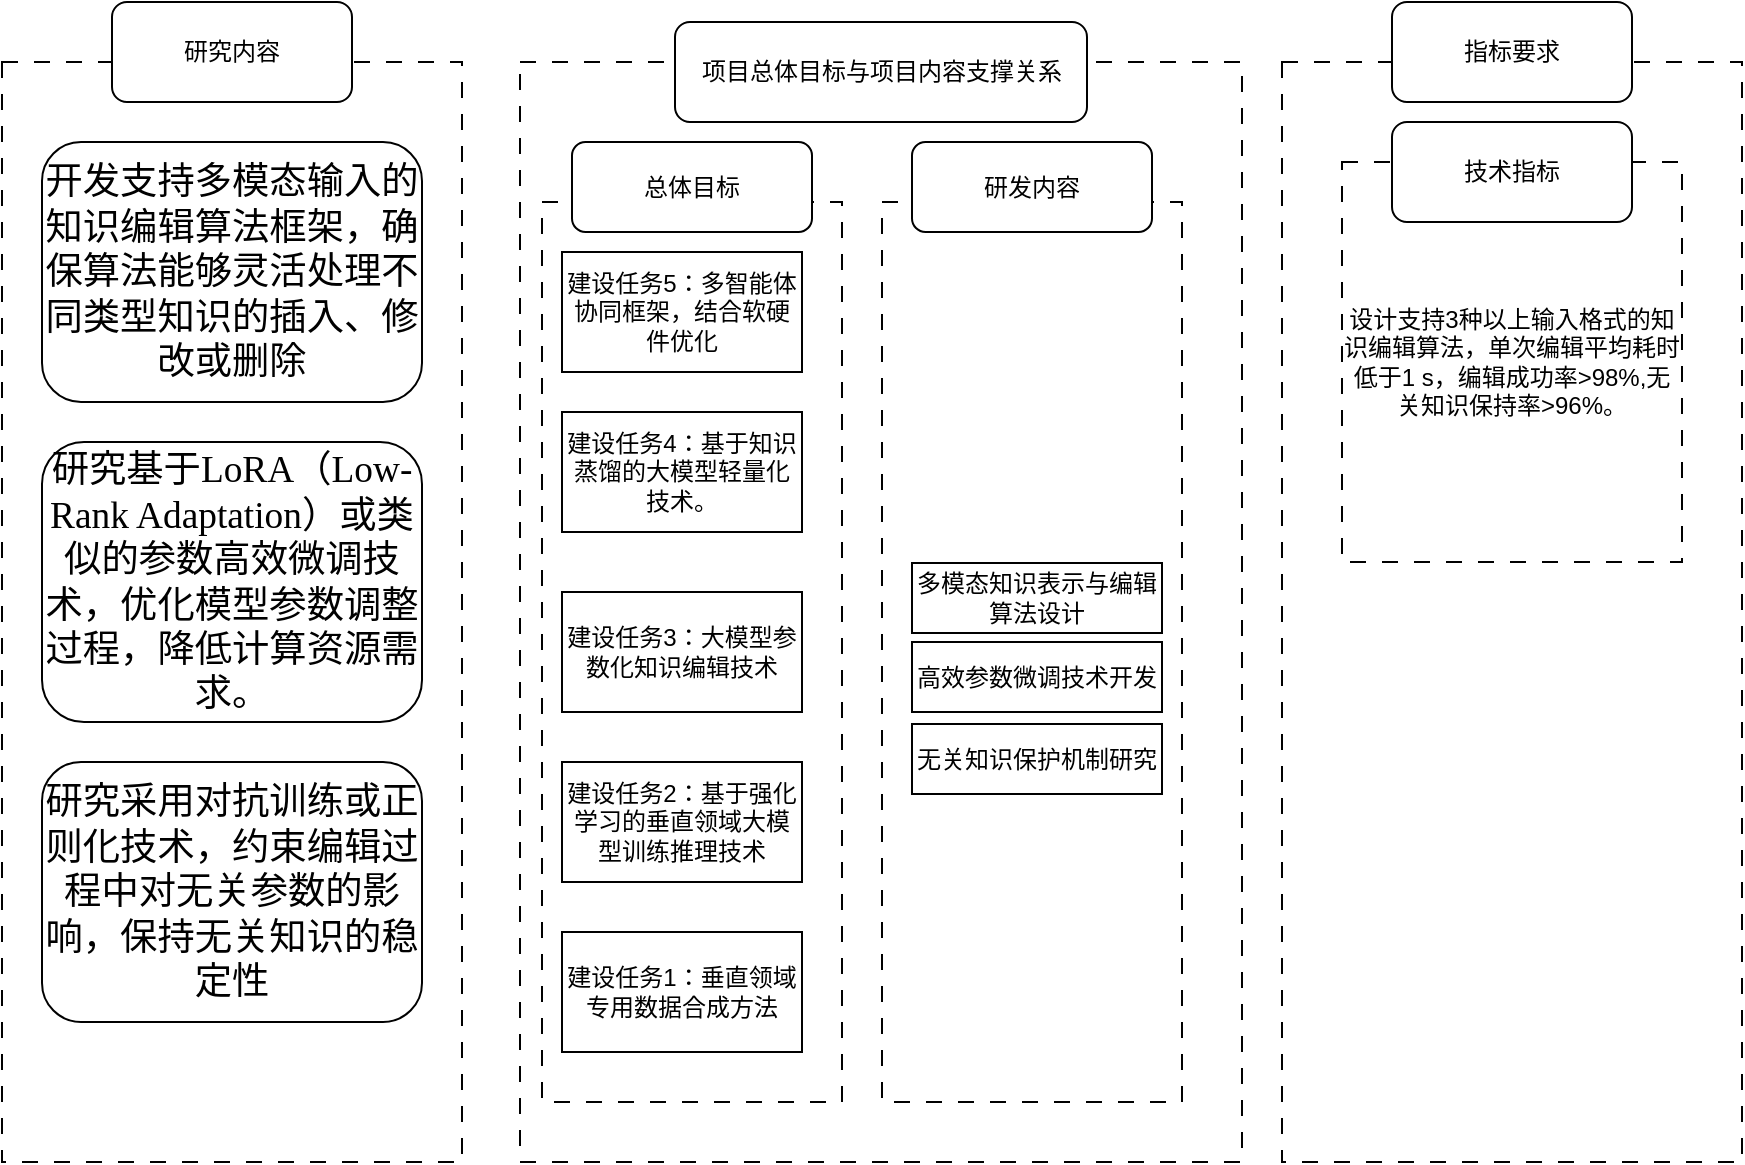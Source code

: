 <mxfile version="27.0.9">
  <diagram name="第 1 页" id="F027SMsJTFM74x5GezIm">
    <mxGraphModel dx="1418" dy="764" grid="1" gridSize="10" guides="1" tooltips="1" connect="1" arrows="1" fold="1" page="1" pageScale="1" pageWidth="827" pageHeight="1169" math="0" shadow="0">
      <root>
        <mxCell id="0" />
        <mxCell id="1" parent="0" />
        <mxCell id="N_A7d5xoTMJD2YQomuYe-1" value="" style="rounded=0;whiteSpace=wrap;html=1;dashed=1;dashPattern=8 8;" vertex="1" parent="1">
          <mxGeometry x="40" y="90" width="230" height="550" as="geometry" />
        </mxCell>
        <mxCell id="N_A7d5xoTMJD2YQomuYe-3" value="研究内容" style="rounded=1;whiteSpace=wrap;html=1;" vertex="1" parent="1">
          <mxGeometry x="95" y="60" width="120" height="50" as="geometry" />
        </mxCell>
        <mxCell id="N_A7d5xoTMJD2YQomuYe-4" value="&lt;span style=&quot;font-size:14.0pt;font-family:仿宋_GB2312;&lt;br/&gt;mso-hansi-font-family:宋体;mso-bidi-font-family:&amp;quot;Times New Roman&amp;quot;;mso-font-kerning:&lt;br/&gt;1.0pt;mso-ansi-language:EN-US;mso-fareast-language:ZH-CN;mso-bidi-language:&lt;br/&gt;AR-SA&quot;&gt;开发支持多模态输入的知识编辑算法框架，确保算法能够灵活处理不同类型知识的插入、修改或删除&lt;/span&gt;" style="rounded=1;whiteSpace=wrap;html=1;" vertex="1" parent="1">
          <mxGeometry x="60" y="130" width="190" height="130" as="geometry" />
        </mxCell>
        <mxCell id="N_A7d5xoTMJD2YQomuYe-5" value="&lt;span style=&quot;font-size:14.0pt;font-family:仿宋_GB2312;&lt;br/&gt;mso-hansi-font-family:宋体;mso-bidi-font-family:&amp;quot;Times New Roman&amp;quot;;mso-font-kerning:&lt;br/&gt;1.0pt;mso-ansi-language:EN-US;mso-fareast-language:ZH-CN;mso-bidi-language:&lt;br/&gt;AR-SA&quot;&gt;研究基于&lt;span lang=&quot;EN-US&quot;&gt;LoRA&lt;/span&gt;（&lt;span lang=&quot;EN-US&quot;&gt;Low-Rank Adaptation&lt;/span&gt;）或类似的参数高效微调技术，优化模型参数调整过程，降低计算资源需求。&lt;/span&gt;" style="rounded=1;whiteSpace=wrap;html=1;" vertex="1" parent="1">
          <mxGeometry x="60" y="280" width="190" height="140" as="geometry" />
        </mxCell>
        <mxCell id="N_A7d5xoTMJD2YQomuYe-6" value="&lt;span style=&quot;font-size:14.0pt;font-family:仿宋_GB2312;&lt;br/&gt;mso-hansi-font-family:宋体;mso-bidi-font-family:&amp;quot;Times New Roman&amp;quot;;mso-font-kerning:&lt;br/&gt;1.0pt;mso-ansi-language:EN-US;mso-fareast-language:ZH-CN;mso-bidi-language:&lt;br/&gt;AR-SA&quot;&gt;研究&lt;/span&gt;&lt;span style=&quot;font-size:14.0pt;font-family:仿宋_GB2312;&lt;br/&gt;mso-hansi-font-family:宋体;mso-bidi-font-family:&amp;quot;Times New Roman&amp;quot;;mso-font-kerning:&lt;br/&gt;1.0pt;mso-ansi-language:EN-US;mso-fareast-language:ZH-CN;mso-bidi-language:&lt;br/&gt;AR-SA&quot;&gt;采用对抗训练或正则化技术，约束编辑过程中对无关参数的影响，保持无关知识的稳定性&lt;/span&gt;" style="rounded=1;whiteSpace=wrap;html=1;" vertex="1" parent="1">
          <mxGeometry x="60" y="440" width="190" height="130" as="geometry" />
        </mxCell>
        <mxCell id="N_A7d5xoTMJD2YQomuYe-8" value="" style="rounded=0;whiteSpace=wrap;html=1;dashed=1;dashPattern=8 8;" vertex="1" parent="1">
          <mxGeometry x="299" y="90" width="361" height="550" as="geometry" />
        </mxCell>
        <mxCell id="N_A7d5xoTMJD2YQomuYe-9" value="项目总体目标与项目内容支撑关系" style="rounded=1;whiteSpace=wrap;html=1;" vertex="1" parent="1">
          <mxGeometry x="376.5" y="70" width="206" height="50" as="geometry" />
        </mxCell>
        <mxCell id="N_A7d5xoTMJD2YQomuYe-10" value="" style="rounded=0;whiteSpace=wrap;html=1;dashed=1;dashPattern=8 8;" vertex="1" parent="1">
          <mxGeometry x="310" y="160" width="150" height="450" as="geometry" />
        </mxCell>
        <mxCell id="N_A7d5xoTMJD2YQomuYe-12" value="建设任务1：垂直领域专用数据合成方法" style="rounded=0;whiteSpace=wrap;html=1;" vertex="1" parent="1">
          <mxGeometry x="320" y="525" width="120" height="60" as="geometry" />
        </mxCell>
        <mxCell id="N_A7d5xoTMJD2YQomuYe-14" value="建设任务2：基于强化学习的垂直领域大模型训练推理技术" style="rounded=0;whiteSpace=wrap;html=1;" vertex="1" parent="1">
          <mxGeometry x="320" y="440" width="120" height="60" as="geometry" />
        </mxCell>
        <mxCell id="N_A7d5xoTMJD2YQomuYe-15" value="建设任务3：大模型参数化知识编辑技术" style="rounded=0;whiteSpace=wrap;html=1;" vertex="1" parent="1">
          <mxGeometry x="320" y="355" width="120" height="60" as="geometry" />
        </mxCell>
        <mxCell id="N_A7d5xoTMJD2YQomuYe-16" value="建设任务4：基于知识蒸馏的大模型轻量化技术。" style="rounded=0;whiteSpace=wrap;html=1;" vertex="1" parent="1">
          <mxGeometry x="320" y="265" width="120" height="60" as="geometry" />
        </mxCell>
        <mxCell id="N_A7d5xoTMJD2YQomuYe-17" value="建设任务5：多智能体协同框架，结合软硬件优化" style="rounded=0;whiteSpace=wrap;html=1;" vertex="1" parent="1">
          <mxGeometry x="320" y="185" width="120" height="60" as="geometry" />
        </mxCell>
        <mxCell id="N_A7d5xoTMJD2YQomuYe-19" value="总体目标" style="rounded=1;whiteSpace=wrap;html=1;" vertex="1" parent="1">
          <mxGeometry x="325" y="130" width="120" height="45" as="geometry" />
        </mxCell>
        <mxCell id="N_A7d5xoTMJD2YQomuYe-21" value="" style="rounded=0;whiteSpace=wrap;html=1;dashed=1;dashPattern=8 8;" vertex="1" parent="1">
          <mxGeometry x="480" y="160" width="150" height="450" as="geometry" />
        </mxCell>
        <mxCell id="N_A7d5xoTMJD2YQomuYe-22" value="研发内容" style="rounded=1;whiteSpace=wrap;html=1;" vertex="1" parent="1">
          <mxGeometry x="495" y="130" width="120" height="45" as="geometry" />
        </mxCell>
        <mxCell id="N_A7d5xoTMJD2YQomuYe-23" value="多模态知识表示与编辑算法设计" style="rounded=0;whiteSpace=wrap;html=1;" vertex="1" parent="1">
          <mxGeometry x="495" y="340.5" width="125" height="35" as="geometry" />
        </mxCell>
        <mxCell id="N_A7d5xoTMJD2YQomuYe-24" value="高效参数微调技术开发" style="rounded=0;whiteSpace=wrap;html=1;" vertex="1" parent="1">
          <mxGeometry x="495" y="380" width="125" height="35" as="geometry" />
        </mxCell>
        <mxCell id="N_A7d5xoTMJD2YQomuYe-25" value="无关知识保护机制研究" style="rounded=0;whiteSpace=wrap;html=1;" vertex="1" parent="1">
          <mxGeometry x="495" y="421" width="125" height="35" as="geometry" />
        </mxCell>
        <mxCell id="N_A7d5xoTMJD2YQomuYe-26" value="" style="rounded=0;whiteSpace=wrap;html=1;dashed=1;dashPattern=8 8;" vertex="1" parent="1">
          <mxGeometry x="680" y="90" width="230" height="550" as="geometry" />
        </mxCell>
        <mxCell id="N_A7d5xoTMJD2YQomuYe-27" value="指标要求" style="rounded=1;whiteSpace=wrap;html=1;" vertex="1" parent="1">
          <mxGeometry x="735" y="60" width="120" height="50" as="geometry" />
        </mxCell>
        <mxCell id="N_A7d5xoTMJD2YQomuYe-28" value="设计支持3种以上输入格式的知识编辑算法，单次编辑平均耗时低于1 s，编辑成功率&amp;gt;98%,无关知识保持率&amp;gt;96%。" style="rounded=0;whiteSpace=wrap;html=1;dashed=1;dashPattern=8 8;" vertex="1" parent="1">
          <mxGeometry x="710" y="140" width="170" height="200" as="geometry" />
        </mxCell>
        <mxCell id="N_A7d5xoTMJD2YQomuYe-29" value="技术指标" style="rounded=1;whiteSpace=wrap;html=1;" vertex="1" parent="1">
          <mxGeometry x="735" y="120" width="120" height="50" as="geometry" />
        </mxCell>
      </root>
    </mxGraphModel>
  </diagram>
</mxfile>
